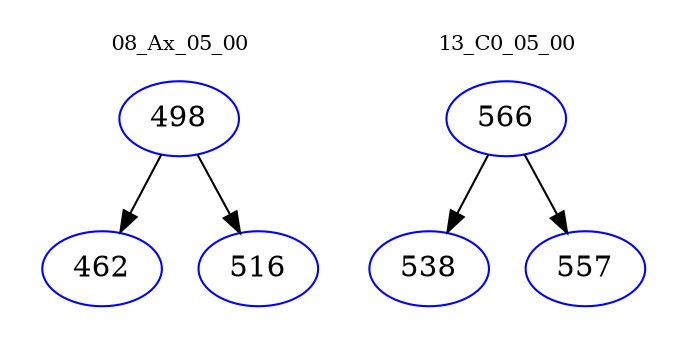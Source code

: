 digraph{
subgraph cluster_0 {
color = white
label = "08_Ax_05_00";
fontsize=10;
T0_498 [label="498", color="blue"]
T0_498 -> T0_462 [color="black"]
T0_462 [label="462", color="blue"]
T0_498 -> T0_516 [color="black"]
T0_516 [label="516", color="blue"]
}
subgraph cluster_1 {
color = white
label = "13_C0_05_00";
fontsize=10;
T1_566 [label="566", color="blue"]
T1_566 -> T1_538 [color="black"]
T1_538 [label="538", color="blue"]
T1_566 -> T1_557 [color="black"]
T1_557 [label="557", color="blue"]
}
}
